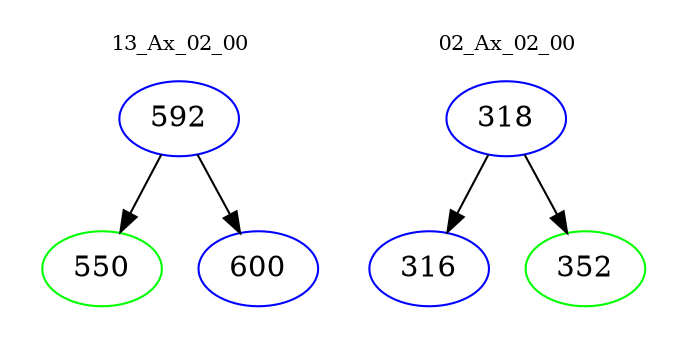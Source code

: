 digraph{
subgraph cluster_0 {
color = white
label = "13_Ax_02_00";
fontsize=10;
T0_592 [label="592", color="blue"]
T0_592 -> T0_550 [color="black"]
T0_550 [label="550", color="green"]
T0_592 -> T0_600 [color="black"]
T0_600 [label="600", color="blue"]
}
subgraph cluster_1 {
color = white
label = "02_Ax_02_00";
fontsize=10;
T1_318 [label="318", color="blue"]
T1_318 -> T1_316 [color="black"]
T1_316 [label="316", color="blue"]
T1_318 -> T1_352 [color="black"]
T1_352 [label="352", color="green"]
}
}

